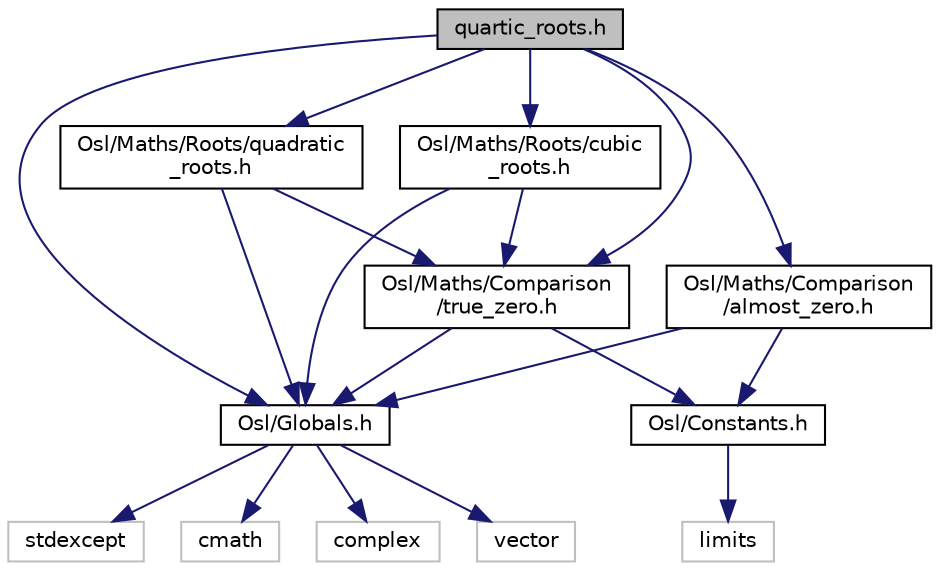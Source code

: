 digraph "quartic_roots.h"
{
 // LATEX_PDF_SIZE
  edge [fontname="Helvetica",fontsize="10",labelfontname="Helvetica",labelfontsize="10"];
  node [fontname="Helvetica",fontsize="10",shape=record];
  Node1 [label="quartic_roots.h",height=0.2,width=0.4,color="black", fillcolor="grey75", style="filled", fontcolor="black",tooltip="Header file for Osl::Maths::Roots::quartic_roots functions."];
  Node1 -> Node2 [color="midnightblue",fontsize="10",style="solid",fontname="Helvetica"];
  Node2 [label="Osl/Globals.h",height=0.2,width=0.4,color="black", fillcolor="white", style="filled",URL="$Globals_8h.html",tooltip="Header file for global typedefs definition."];
  Node2 -> Node3 [color="midnightblue",fontsize="10",style="solid",fontname="Helvetica"];
  Node3 [label="cmath",height=0.2,width=0.4,color="grey75", fillcolor="white", style="filled",tooltip=" "];
  Node2 -> Node4 [color="midnightblue",fontsize="10",style="solid",fontname="Helvetica"];
  Node4 [label="complex",height=0.2,width=0.4,color="grey75", fillcolor="white", style="filled",tooltip=" "];
  Node2 -> Node5 [color="midnightblue",fontsize="10",style="solid",fontname="Helvetica"];
  Node5 [label="vector",height=0.2,width=0.4,color="grey75", fillcolor="white", style="filled",tooltip=" "];
  Node2 -> Node6 [color="midnightblue",fontsize="10",style="solid",fontname="Helvetica"];
  Node6 [label="stdexcept",height=0.2,width=0.4,color="grey75", fillcolor="white", style="filled",tooltip=" "];
  Node1 -> Node7 [color="midnightblue",fontsize="10",style="solid",fontname="Helvetica"];
  Node7 [label="Osl/Maths/Comparison\l/almost_zero.h",height=0.2,width=0.4,color="black", fillcolor="white", style="filled",URL="$almost__zero_8h.html",tooltip="Header file for the Osl::Maths::Comparison::almost_zero functions."];
  Node7 -> Node2 [color="midnightblue",fontsize="10",style="solid",fontname="Helvetica"];
  Node7 -> Node8 [color="midnightblue",fontsize="10",style="solid",fontname="Helvetica"];
  Node8 [label="Osl/Constants.h",height=0.2,width=0.4,color="black", fillcolor="white", style="filled",URL="$Constants_8h.html",tooltip="Header file for the Osl::Constants namespace."];
  Node8 -> Node9 [color="midnightblue",fontsize="10",style="solid",fontname="Helvetica"];
  Node9 [label="limits",height=0.2,width=0.4,color="grey75", fillcolor="white", style="filled",tooltip=" "];
  Node1 -> Node10 [color="midnightblue",fontsize="10",style="solid",fontname="Helvetica"];
  Node10 [label="Osl/Maths/Comparison\l/true_zero.h",height=0.2,width=0.4,color="black", fillcolor="white", style="filled",URL="$true__zero_8h.html",tooltip="Header file for the Osl::Maths::Comparison::true_zero functions."];
  Node10 -> Node2 [color="midnightblue",fontsize="10",style="solid",fontname="Helvetica"];
  Node10 -> Node8 [color="midnightblue",fontsize="10",style="solid",fontname="Helvetica"];
  Node1 -> Node11 [color="midnightblue",fontsize="10",style="solid",fontname="Helvetica"];
  Node11 [label="Osl/Maths/Roots/quadratic\l_roots.h",height=0.2,width=0.4,color="black", fillcolor="white", style="filled",URL="$quadratic__roots_8h.html",tooltip="Header file for Osl::Maths::Roots::quadratic_roots functions."];
  Node11 -> Node2 [color="midnightblue",fontsize="10",style="solid",fontname="Helvetica"];
  Node11 -> Node10 [color="midnightblue",fontsize="10",style="solid",fontname="Helvetica"];
  Node1 -> Node12 [color="midnightblue",fontsize="10",style="solid",fontname="Helvetica"];
  Node12 [label="Osl/Maths/Roots/cubic\l_roots.h",height=0.2,width=0.4,color="black", fillcolor="white", style="filled",URL="$cubic__roots_8h.html",tooltip="Header file for Osl::Maths::Roots::cubic_roots functions."];
  Node12 -> Node2 [color="midnightblue",fontsize="10",style="solid",fontname="Helvetica"];
  Node12 -> Node10 [color="midnightblue",fontsize="10",style="solid",fontname="Helvetica"];
}

